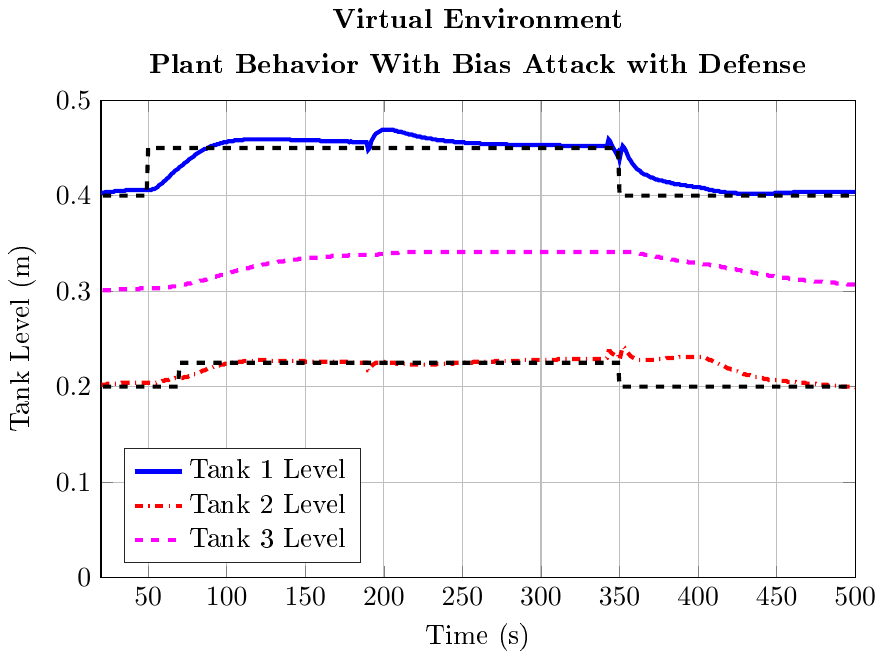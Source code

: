 % This file was created by matlab2tikz.
%
\documentclass[tikz]{standalone}
\usepackage[T1]{fontenc}
\usepackage[utf8]{inputenc}
\usepackage{pgfplots}
\usepackage{grffile}
\pgfplotsset{compat=newest}
\usetikzlibrary{plotmarks}
\usepgfplotslibrary{patchplots}
\usepackage{amsmath}

\begin{document}
\definecolor{mycolor1}{rgb}{1.0,0.0,1.0}%
%
\begin{tikzpicture}

\begin{axis}[%
width=0.79\columnwidth,
height=0.5\columnwidth,
at={(0\columnwidth,0\columnwidth)},
scale only axis,
xmin=20,
xmax=500,
xlabel={Time (s)},
xmajorgrids,
ymin=0,
ymax=0.5,
ylabel={Tank Level (m)},
ymajorgrids,
axis background/.style={fill=white},
title style={font=\bfseries,align=center},
title={Virtual Environment\\[1ex]Plant Behavior With Bias Attack with Defense},
legend style={at={(0.03,0.03)},anchor=south west,legend cell align=left,align=left,draw=white!15!black}
]
\addplot [color=blue,solid,line width=1.5pt]
  table[row sep=crcr]{%
0	0.4\\
1	0.4\\
2	0.41\\
3	0.411\\
4	0.409\\
5	0.407\\
6	0.406\\
7	0.405\\
8	0.404\\
9	0.403\\
10	0.403\\
11	0.402\\
12	0.402\\
13	0.402\\
14	0.402\\
15	0.402\\
16	0.402\\
17	0.402\\
18	0.403\\
19	0.403\\
20	0.403\\
21	0.403\\
22	0.403\\
23	0.404\\
24	0.404\\
25	0.404\\
26	0.404\\
27	0.404\\
28	0.404\\
29	0.405\\
30	0.405\\
31	0.405\\
32	0.405\\
33	0.405\\
34	0.405\\
35	0.405\\
36	0.406\\
37	0.406\\
38	0.406\\
39	0.406\\
40	0.406\\
41	0.406\\
42	0.406\\
43	0.406\\
44	0.406\\
45	0.406\\
46	0.406\\
47	0.406\\
48	0.406\\
49	0.406\\
50	0.406\\
51	0.406\\
52	0.406\\
53	0.407\\
54	0.407\\
55	0.408\\
56	0.409\\
57	0.411\\
58	0.412\\
59	0.413\\
60	0.415\\
61	0.416\\
62	0.418\\
63	0.419\\
64	0.421\\
65	0.423\\
66	0.424\\
67	0.426\\
68	0.427\\
69	0.428\\
70	0.43\\
71	0.431\\
72	0.432\\
73	0.434\\
74	0.435\\
75	0.436\\
76	0.438\\
77	0.439\\
78	0.44\\
79	0.441\\
80	0.443\\
81	0.444\\
82	0.445\\
83	0.446\\
84	0.447\\
85	0.448\\
86	0.449\\
87	0.449\\
88	0.45\\
89	0.451\\
90	0.452\\
91	0.452\\
92	0.453\\
93	0.453\\
94	0.454\\
95	0.454\\
96	0.455\\
97	0.455\\
98	0.456\\
99	0.456\\
100	0.456\\
101	0.457\\
102	0.457\\
103	0.457\\
104	0.457\\
105	0.458\\
106	0.458\\
107	0.458\\
108	0.458\\
109	0.458\\
110	0.458\\
111	0.459\\
112	0.459\\
113	0.459\\
114	0.459\\
115	0.459\\
116	0.459\\
117	0.459\\
118	0.459\\
119	0.459\\
120	0.459\\
121	0.459\\
122	0.459\\
123	0.459\\
124	0.459\\
125	0.459\\
126	0.459\\
127	0.459\\
128	0.459\\
129	0.459\\
130	0.459\\
131	0.459\\
132	0.459\\
133	0.459\\
134	0.459\\
135	0.459\\
136	0.459\\
137	0.459\\
138	0.459\\
139	0.459\\
140	0.459\\
141	0.458\\
142	0.458\\
143	0.458\\
144	0.458\\
145	0.458\\
146	0.458\\
147	0.458\\
148	0.458\\
149	0.458\\
150	0.458\\
151	0.458\\
152	0.458\\
153	0.458\\
154	0.458\\
155	0.458\\
156	0.458\\
157	0.458\\
158	0.458\\
159	0.458\\
160	0.457\\
161	0.457\\
162	0.457\\
163	0.457\\
164	0.457\\
165	0.457\\
166	0.457\\
167	0.457\\
168	0.457\\
169	0.457\\
170	0.457\\
171	0.457\\
172	0.457\\
173	0.457\\
174	0.457\\
175	0.457\\
176	0.457\\
177	0.457\\
178	0.456\\
179	0.457\\
180	0.456\\
181	0.456\\
182	0.456\\
183	0.456\\
184	0.456\\
185	0.456\\
186	0.456\\
187	0.456\\
188	0.456\\
189	0.456\\
190	0.448\\
191	0.45\\
192	0.457\\
193	0.46\\
194	0.463\\
195	0.465\\
196	0.466\\
197	0.467\\
198	0.468\\
199	0.469\\
200	0.469\\
201	0.469\\
202	0.469\\
203	0.469\\
204	0.469\\
205	0.469\\
206	0.469\\
207	0.468\\
208	0.468\\
209	0.467\\
210	0.467\\
211	0.467\\
212	0.466\\
213	0.466\\
214	0.465\\
215	0.465\\
216	0.464\\
217	0.464\\
218	0.464\\
219	0.463\\
220	0.463\\
221	0.462\\
222	0.462\\
223	0.462\\
224	0.461\\
225	0.461\\
226	0.461\\
227	0.46\\
228	0.46\\
229	0.46\\
230	0.46\\
231	0.459\\
232	0.459\\
233	0.459\\
234	0.458\\
235	0.458\\
236	0.458\\
237	0.458\\
238	0.458\\
239	0.457\\
240	0.457\\
241	0.457\\
242	0.457\\
243	0.457\\
244	0.457\\
245	0.456\\
246	0.456\\
247	0.456\\
248	0.456\\
249	0.456\\
250	0.456\\
251	0.456\\
252	0.455\\
253	0.455\\
254	0.455\\
255	0.455\\
256	0.455\\
257	0.455\\
258	0.455\\
259	0.455\\
260	0.455\\
261	0.455\\
262	0.454\\
263	0.454\\
264	0.454\\
265	0.454\\
266	0.454\\
267	0.454\\
268	0.454\\
269	0.454\\
270	0.454\\
271	0.454\\
272	0.454\\
273	0.454\\
274	0.454\\
275	0.454\\
276	0.454\\
277	0.454\\
278	0.454\\
279	0.453\\
280	0.453\\
281	0.453\\
282	0.453\\
283	0.453\\
284	0.453\\
285	0.453\\
286	0.453\\
287	0.453\\
288	0.453\\
289	0.453\\
290	0.453\\
291	0.453\\
292	0.453\\
293	0.453\\
294	0.453\\
295	0.453\\
296	0.453\\
297	0.453\\
298	0.453\\
299	0.453\\
300	0.453\\
301	0.453\\
302	0.453\\
303	0.453\\
304	0.453\\
305	0.453\\
306	0.453\\
307	0.453\\
308	0.453\\
309	0.453\\
310	0.453\\
311	0.453\\
312	0.453\\
313	0.452\\
314	0.452\\
315	0.452\\
316	0.452\\
317	0.452\\
318	0.452\\
319	0.452\\
320	0.452\\
321	0.452\\
322	0.452\\
323	0.452\\
324	0.452\\
325	0.452\\
326	0.452\\
327	0.452\\
328	0.452\\
329	0.452\\
330	0.452\\
331	0.452\\
332	0.452\\
333	0.452\\
334	0.452\\
335	0.452\\
336	0.452\\
337	0.452\\
338	0.452\\
339	0.452\\
340	0.452\\
341	0.452\\
342	0.452\\
343	0.459\\
344	0.457\\
345	0.453\\
346	0.45\\
347	0.447\\
348	0.444\\
349	0.446\\
350	0.438\\
351	0.446\\
352	0.452\\
353	0.45\\
354	0.447\\
355	0.443\\
356	0.439\\
357	0.437\\
358	0.434\\
359	0.432\\
360	0.43\\
361	0.428\\
362	0.427\\
363	0.426\\
364	0.424\\
365	0.423\\
366	0.422\\
367	0.422\\
368	0.421\\
369	0.42\\
370	0.419\\
371	0.419\\
372	0.418\\
373	0.417\\
374	0.417\\
375	0.416\\
376	0.416\\
377	0.416\\
378	0.415\\
379	0.415\\
380	0.414\\
381	0.414\\
382	0.414\\
383	0.413\\
384	0.413\\
385	0.412\\
386	0.412\\
387	0.412\\
388	0.412\\
389	0.411\\
390	0.411\\
391	0.411\\
392	0.411\\
393	0.41\\
394	0.41\\
395	0.41\\
396	0.41\\
397	0.409\\
398	0.409\\
399	0.409\\
400	0.409\\
401	0.409\\
402	0.408\\
403	0.408\\
404	0.408\\
405	0.407\\
406	0.407\\
407	0.406\\
408	0.406\\
409	0.406\\
410	0.405\\
411	0.405\\
412	0.405\\
413	0.405\\
414	0.404\\
415	0.404\\
416	0.404\\
417	0.404\\
418	0.403\\
419	0.403\\
420	0.403\\
421	0.403\\
422	0.403\\
423	0.403\\
424	0.403\\
425	0.402\\
426	0.402\\
427	0.402\\
428	0.402\\
429	0.402\\
430	0.402\\
431	0.402\\
432	0.402\\
433	0.402\\
434	0.402\\
435	0.402\\
436	0.402\\
437	0.402\\
438	0.402\\
439	0.402\\
440	0.402\\
441	0.402\\
442	0.402\\
443	0.402\\
444	0.402\\
445	0.402\\
446	0.402\\
447	0.402\\
448	0.402\\
449	0.403\\
450	0.403\\
451	0.403\\
452	0.403\\
453	0.403\\
454	0.403\\
455	0.403\\
456	0.403\\
457	0.403\\
458	0.403\\
459	0.403\\
460	0.403\\
461	0.404\\
462	0.404\\
463	0.404\\
464	0.404\\
465	0.404\\
466	0.404\\
467	0.404\\
468	0.404\\
469	0.404\\
470	0.404\\
471	0.404\\
472	0.404\\
473	0.404\\
474	0.404\\
475	0.404\\
476	0.404\\
477	0.404\\
478	0.404\\
479	0.404\\
480	0.404\\
481	0.404\\
482	0.404\\
483	0.404\\
484	0.404\\
485	0.404\\
486	0.404\\
487	0.404\\
488	0.404\\
489	0.404\\
490	0.404\\
491	0.404\\
492	0.404\\
493	0.404\\
494	0.404\\
495	0.404\\
496	0.404\\
497	0.404\\
498	0.404\\
499	0.404\\
500	0.404\\
};
\addlegendentry{Tank 1 Level};

\addplot [color=red,dashdotted,line width=1.5pt]
  table[row sep=crcr]{%
0	0.2\\
1	0.2\\
2	0.208\\
3	0.209\\
4	0.207\\
5	0.206\\
6	0.205\\
7	0.204\\
8	0.203\\
9	0.202\\
10	0.202\\
11	0.202\\
12	0.202\\
13	0.201\\
14	0.201\\
15	0.201\\
16	0.202\\
17	0.202\\
18	0.202\\
19	0.202\\
20	0.202\\
21	0.202\\
22	0.202\\
23	0.202\\
24	0.203\\
25	0.203\\
26	0.203\\
27	0.203\\
28	0.203\\
29	0.203\\
30	0.203\\
31	0.203\\
32	0.203\\
33	0.204\\
34	0.204\\
35	0.204\\
36	0.204\\
37	0.204\\
38	0.204\\
39	0.204\\
40	0.204\\
41	0.204\\
42	0.204\\
43	0.204\\
44	0.204\\
45	0.204\\
46	0.204\\
47	0.204\\
48	0.204\\
49	0.204\\
50	0.204\\
51	0.204\\
52	0.204\\
53	0.204\\
54	0.204\\
55	0.204\\
56	0.205\\
57	0.205\\
58	0.205\\
59	0.206\\
60	0.206\\
61	0.207\\
62	0.207\\
63	0.207\\
64	0.208\\
65	0.208\\
66	0.208\\
67	0.209\\
68	0.209\\
69	0.209\\
70	0.209\\
71	0.209\\
72	0.209\\
73	0.21\\
74	0.21\\
75	0.21\\
76	0.211\\
77	0.211\\
78	0.212\\
79	0.213\\
80	0.213\\
81	0.214\\
82	0.215\\
83	0.215\\
84	0.216\\
85	0.217\\
86	0.217\\
87	0.218\\
88	0.219\\
89	0.219\\
90	0.22\\
91	0.22\\
92	0.221\\
93	0.221\\
94	0.222\\
95	0.222\\
96	0.223\\
97	0.223\\
98	0.223\\
99	0.224\\
100	0.224\\
101	0.224\\
102	0.225\\
103	0.225\\
104	0.225\\
105	0.225\\
106	0.226\\
107	0.226\\
108	0.226\\
109	0.226\\
110	0.226\\
111	0.227\\
112	0.227\\
113	0.227\\
114	0.227\\
115	0.227\\
116	0.227\\
117	0.227\\
118	0.227\\
119	0.227\\
120	0.228\\
121	0.228\\
122	0.228\\
123	0.228\\
124	0.228\\
125	0.228\\
126	0.228\\
127	0.228\\
128	0.227\\
129	0.227\\
130	0.227\\
131	0.227\\
132	0.227\\
133	0.227\\
134	0.227\\
135	0.227\\
136	0.227\\
137	0.227\\
138	0.227\\
139	0.227\\
140	0.227\\
141	0.227\\
142	0.227\\
143	0.227\\
144	0.227\\
145	0.227\\
146	0.227\\
147	0.227\\
148	0.227\\
149	0.227\\
150	0.226\\
151	0.226\\
152	0.226\\
153	0.226\\
154	0.226\\
155	0.226\\
156	0.226\\
157	0.226\\
158	0.226\\
159	0.226\\
160	0.226\\
161	0.226\\
162	0.226\\
163	0.226\\
164	0.226\\
165	0.226\\
166	0.226\\
167	0.226\\
168	0.226\\
169	0.226\\
170	0.226\\
171	0.226\\
172	0.226\\
173	0.226\\
174	0.226\\
175	0.226\\
176	0.226\\
177	0.226\\
178	0.226\\
179	0.226\\
180	0.225\\
181	0.225\\
182	0.225\\
183	0.225\\
184	0.225\\
185	0.225\\
186	0.225\\
187	0.225\\
188	0.225\\
189	0.225\\
190	0.217\\
191	0.217\\
192	0.221\\
193	0.223\\
194	0.224\\
195	0.225\\
196	0.225\\
197	0.225\\
198	0.226\\
199	0.226\\
200	0.226\\
201	0.225\\
202	0.225\\
203	0.225\\
204	0.225\\
205	0.225\\
206	0.225\\
207	0.225\\
208	0.224\\
209	0.224\\
210	0.224\\
211	0.224\\
212	0.224\\
213	0.224\\
214	0.224\\
215	0.224\\
216	0.223\\
217	0.223\\
218	0.223\\
219	0.223\\
220	0.223\\
221	0.223\\
222	0.223\\
223	0.223\\
224	0.223\\
225	0.223\\
226	0.223\\
227	0.223\\
228	0.223\\
229	0.223\\
230	0.223\\
231	0.223\\
232	0.223\\
233	0.223\\
234	0.224\\
235	0.224\\
236	0.224\\
237	0.224\\
238	0.224\\
239	0.224\\
240	0.224\\
241	0.224\\
242	0.224\\
243	0.224\\
244	0.224\\
245	0.225\\
246	0.225\\
247	0.225\\
248	0.225\\
249	0.225\\
250	0.225\\
251	0.225\\
252	0.225\\
253	0.225\\
254	0.225\\
255	0.225\\
256	0.225\\
257	0.226\\
258	0.226\\
259	0.226\\
260	0.226\\
261	0.226\\
262	0.226\\
263	0.226\\
264	0.226\\
265	0.226\\
266	0.226\\
267	0.226\\
268	0.226\\
269	0.226\\
270	0.226\\
271	0.227\\
272	0.227\\
273	0.227\\
274	0.227\\
275	0.227\\
276	0.227\\
277	0.227\\
278	0.227\\
279	0.227\\
280	0.227\\
281	0.227\\
282	0.227\\
283	0.227\\
284	0.227\\
285	0.227\\
286	0.227\\
287	0.227\\
288	0.228\\
289	0.228\\
290	0.228\\
291	0.228\\
292	0.228\\
293	0.228\\
294	0.228\\
295	0.228\\
296	0.228\\
297	0.228\\
298	0.228\\
299	0.228\\
300	0.228\\
301	0.228\\
302	0.228\\
303	0.228\\
304	0.228\\
305	0.228\\
306	0.228\\
307	0.228\\
308	0.228\\
309	0.228\\
310	0.228\\
311	0.229\\
312	0.229\\
313	0.229\\
314	0.229\\
315	0.229\\
316	0.229\\
317	0.229\\
318	0.229\\
319	0.229\\
320	0.229\\
321	0.229\\
322	0.229\\
323	0.229\\
324	0.229\\
325	0.229\\
326	0.229\\
327	0.229\\
328	0.229\\
329	0.229\\
330	0.229\\
331	0.229\\
332	0.229\\
333	0.229\\
334	0.229\\
335	0.229\\
336	0.229\\
337	0.229\\
338	0.229\\
339	0.229\\
340	0.229\\
341	0.229\\
342	0.23\\
343	0.237\\
344	0.237\\
345	0.235\\
346	0.234\\
347	0.233\\
348	0.232\\
349	0.234\\
350	0.228\\
351	0.235\\
352	0.242\\
353	0.241\\
354	0.238\\
355	0.236\\
356	0.234\\
357	0.232\\
358	0.231\\
359	0.23\\
360	0.229\\
361	0.229\\
362	0.228\\
363	0.228\\
364	0.228\\
365	0.228\\
366	0.228\\
367	0.228\\
368	0.228\\
369	0.228\\
370	0.228\\
371	0.228\\
372	0.228\\
373	0.228\\
374	0.229\\
375	0.229\\
376	0.229\\
377	0.229\\
378	0.229\\
379	0.229\\
380	0.23\\
381	0.23\\
382	0.23\\
383	0.23\\
384	0.23\\
385	0.23\\
386	0.23\\
387	0.23\\
388	0.231\\
389	0.231\\
390	0.231\\
391	0.231\\
392	0.231\\
393	0.231\\
394	0.231\\
395	0.231\\
396	0.231\\
397	0.231\\
398	0.231\\
399	0.231\\
400	0.231\\
401	0.231\\
402	0.231\\
403	0.231\\
404	0.23\\
405	0.23\\
406	0.229\\
407	0.228\\
408	0.228\\
409	0.227\\
410	0.226\\
411	0.225\\
412	0.225\\
413	0.224\\
414	0.223\\
415	0.222\\
416	0.222\\
417	0.221\\
418	0.22\\
419	0.219\\
420	0.219\\
421	0.218\\
422	0.218\\
423	0.217\\
424	0.216\\
425	0.216\\
426	0.215\\
427	0.214\\
428	0.214\\
429	0.213\\
430	0.213\\
431	0.212\\
432	0.212\\
433	0.212\\
434	0.211\\
435	0.211\\
436	0.21\\
437	0.21\\
438	0.21\\
439	0.209\\
440	0.209\\
441	0.209\\
442	0.208\\
443	0.208\\
444	0.208\\
445	0.207\\
446	0.207\\
447	0.207\\
448	0.207\\
449	0.207\\
450	0.207\\
451	0.206\\
452	0.206\\
453	0.206\\
454	0.206\\
455	0.206\\
456	0.206\\
457	0.205\\
458	0.205\\
459	0.205\\
460	0.205\\
461	0.205\\
462	0.205\\
463	0.204\\
464	0.204\\
465	0.204\\
466	0.204\\
467	0.204\\
468	0.204\\
469	0.203\\
470	0.203\\
471	0.203\\
472	0.203\\
473	0.203\\
474	0.203\\
475	0.203\\
476	0.202\\
477	0.202\\
478	0.202\\
479	0.202\\
480	0.202\\
481	0.202\\
482	0.202\\
483	0.201\\
484	0.201\\
485	0.201\\
486	0.201\\
487	0.201\\
488	0.201\\
489	0.201\\
490	0.201\\
491	0.2\\
492	0.2\\
493	0.2\\
494	0.2\\
495	0.2\\
496	0.2\\
497	0.2\\
498	0.2\\
499	0.2\\
500	0.199\\
};
\addlegendentry{Tank 2 Level};

\addplot [color=mycolor1,dashed,line width=1.5pt]
  table[row sep=crcr]{%
0	0.3\\
1	0.3\\
2	0.3\\
3	0.3\\
4	0.301\\
5	0.301\\
6	0.301\\
7	0.301\\
8	0.301\\
9	0.301\\
10	0.301\\
11	0.301\\
12	0.301\\
13	0.301\\
14	0.301\\
15	0.301\\
16	0.301\\
17	0.301\\
18	0.301\\
19	0.301\\
20	0.301\\
21	0.301\\
22	0.301\\
23	0.301\\
24	0.301\\
25	0.301\\
26	0.301\\
27	0.301\\
28	0.302\\
29	0.302\\
30	0.302\\
31	0.302\\
32	0.302\\
33	0.302\\
34	0.302\\
35	0.302\\
36	0.302\\
37	0.302\\
38	0.302\\
39	0.302\\
40	0.302\\
41	0.302\\
42	0.302\\
43	0.302\\
44	0.302\\
45	0.303\\
46	0.303\\
47	0.303\\
48	0.303\\
49	0.303\\
50	0.303\\
51	0.303\\
52	0.303\\
53	0.303\\
54	0.303\\
55	0.303\\
56	0.303\\
57	0.303\\
58	0.303\\
59	0.303\\
60	0.304\\
61	0.304\\
62	0.304\\
63	0.304\\
64	0.304\\
65	0.305\\
66	0.305\\
67	0.305\\
68	0.305\\
69	0.306\\
70	0.306\\
71	0.306\\
72	0.307\\
73	0.307\\
74	0.307\\
75	0.308\\
76	0.308\\
77	0.308\\
78	0.309\\
79	0.309\\
80	0.309\\
81	0.31\\
82	0.31\\
83	0.311\\
84	0.311\\
85	0.311\\
86	0.312\\
87	0.312\\
88	0.313\\
89	0.313\\
90	0.314\\
91	0.314\\
92	0.315\\
93	0.315\\
94	0.316\\
95	0.316\\
96	0.317\\
97	0.317\\
98	0.317\\
99	0.318\\
100	0.318\\
101	0.319\\
102	0.319\\
103	0.32\\
104	0.32\\
105	0.321\\
106	0.321\\
107	0.322\\
108	0.322\\
109	0.322\\
110	0.323\\
111	0.323\\
112	0.324\\
113	0.324\\
114	0.324\\
115	0.325\\
116	0.325\\
117	0.326\\
118	0.326\\
119	0.326\\
120	0.327\\
121	0.327\\
122	0.327\\
123	0.328\\
124	0.328\\
125	0.328\\
126	0.329\\
127	0.329\\
128	0.329\\
129	0.33\\
130	0.33\\
131	0.33\\
132	0.33\\
133	0.331\\
134	0.331\\
135	0.331\\
136	0.331\\
137	0.332\\
138	0.332\\
139	0.332\\
140	0.332\\
141	0.333\\
142	0.333\\
143	0.333\\
144	0.333\\
145	0.333\\
146	0.334\\
147	0.334\\
148	0.334\\
149	0.334\\
150	0.334\\
151	0.334\\
152	0.335\\
153	0.335\\
154	0.335\\
155	0.335\\
156	0.335\\
157	0.335\\
158	0.335\\
159	0.336\\
160	0.336\\
161	0.336\\
162	0.336\\
163	0.336\\
164	0.336\\
165	0.336\\
166	0.336\\
167	0.337\\
168	0.337\\
169	0.337\\
170	0.337\\
171	0.337\\
172	0.337\\
173	0.337\\
174	0.337\\
175	0.337\\
176	0.337\\
177	0.337\\
178	0.338\\
179	0.338\\
180	0.338\\
181	0.338\\
182	0.338\\
183	0.338\\
184	0.338\\
185	0.338\\
186	0.338\\
187	0.338\\
188	0.338\\
189	0.338\\
190	0.338\\
191	0.338\\
192	0.338\\
193	0.338\\
194	0.338\\
195	0.338\\
196	0.338\\
197	0.339\\
198	0.339\\
199	0.339\\
200	0.339\\
201	0.339\\
202	0.339\\
203	0.34\\
204	0.34\\
205	0.34\\
206	0.34\\
207	0.34\\
208	0.34\\
209	0.34\\
210	0.341\\
211	0.341\\
212	0.341\\
213	0.341\\
214	0.341\\
215	0.341\\
216	0.341\\
217	0.341\\
218	0.341\\
219	0.341\\
220	0.341\\
221	0.341\\
222	0.341\\
223	0.341\\
224	0.341\\
225	0.341\\
226	0.341\\
227	0.341\\
228	0.341\\
229	0.341\\
230	0.341\\
231	0.341\\
232	0.341\\
233	0.341\\
234	0.341\\
235	0.341\\
236	0.341\\
237	0.341\\
238	0.341\\
239	0.341\\
240	0.341\\
241	0.341\\
242	0.341\\
243	0.341\\
244	0.341\\
245	0.341\\
246	0.341\\
247	0.341\\
248	0.341\\
249	0.341\\
250	0.341\\
251	0.341\\
252	0.341\\
253	0.341\\
254	0.341\\
255	0.341\\
256	0.341\\
257	0.341\\
258	0.341\\
259	0.341\\
260	0.341\\
261	0.341\\
262	0.341\\
263	0.341\\
264	0.341\\
265	0.341\\
266	0.341\\
267	0.341\\
268	0.341\\
269	0.341\\
270	0.341\\
271	0.341\\
272	0.341\\
273	0.341\\
274	0.341\\
275	0.341\\
276	0.341\\
277	0.341\\
278	0.341\\
279	0.341\\
280	0.341\\
281	0.341\\
282	0.341\\
283	0.341\\
284	0.341\\
285	0.341\\
286	0.341\\
287	0.341\\
288	0.341\\
289	0.341\\
290	0.341\\
291	0.341\\
292	0.341\\
293	0.341\\
294	0.341\\
295	0.341\\
296	0.341\\
297	0.341\\
298	0.341\\
299	0.341\\
300	0.341\\
301	0.341\\
302	0.341\\
303	0.341\\
304	0.341\\
305	0.341\\
306	0.341\\
307	0.341\\
308	0.341\\
309	0.341\\
310	0.341\\
311	0.341\\
312	0.341\\
313	0.341\\
314	0.341\\
315	0.341\\
316	0.341\\
317	0.341\\
318	0.341\\
319	0.341\\
320	0.341\\
321	0.341\\
322	0.341\\
323	0.341\\
324	0.341\\
325	0.341\\
326	0.341\\
327	0.341\\
328	0.341\\
329	0.341\\
330	0.341\\
331	0.341\\
332	0.341\\
333	0.341\\
334	0.341\\
335	0.341\\
336	0.341\\
337	0.341\\
338	0.341\\
339	0.341\\
340	0.341\\
341	0.341\\
342	0.341\\
343	0.341\\
344	0.341\\
345	0.341\\
346	0.341\\
347	0.341\\
348	0.341\\
349	0.341\\
350	0.341\\
351	0.341\\
352	0.341\\
353	0.341\\
354	0.341\\
355	0.341\\
356	0.341\\
357	0.341\\
358	0.341\\
359	0.34\\
360	0.34\\
361	0.34\\
362	0.34\\
363	0.339\\
364	0.339\\
365	0.339\\
366	0.338\\
367	0.338\\
368	0.338\\
369	0.338\\
370	0.337\\
371	0.337\\
372	0.337\\
373	0.336\\
374	0.336\\
375	0.336\\
376	0.335\\
377	0.335\\
378	0.335\\
379	0.334\\
380	0.334\\
381	0.334\\
382	0.334\\
383	0.333\\
384	0.333\\
385	0.333\\
386	0.332\\
387	0.332\\
388	0.332\\
389	0.332\\
390	0.331\\
391	0.331\\
392	0.331\\
393	0.331\\
394	0.33\\
395	0.33\\
396	0.33\\
397	0.33\\
398	0.33\\
399	0.329\\
400	0.329\\
401	0.329\\
402	0.329\\
403	0.328\\
404	0.328\\
405	0.328\\
406	0.328\\
407	0.328\\
408	0.327\\
409	0.327\\
410	0.327\\
411	0.326\\
412	0.326\\
413	0.326\\
414	0.326\\
415	0.325\\
416	0.325\\
417	0.325\\
418	0.324\\
419	0.324\\
420	0.324\\
421	0.324\\
422	0.323\\
423	0.323\\
424	0.323\\
425	0.322\\
426	0.322\\
427	0.322\\
428	0.321\\
429	0.321\\
430	0.321\\
431	0.32\\
432	0.32\\
433	0.32\\
434	0.32\\
435	0.319\\
436	0.319\\
437	0.319\\
438	0.318\\
439	0.318\\
440	0.318\\
441	0.317\\
442	0.317\\
443	0.317\\
444	0.317\\
445	0.316\\
446	0.316\\
447	0.316\\
448	0.316\\
449	0.315\\
450	0.315\\
451	0.315\\
452	0.315\\
453	0.314\\
454	0.314\\
455	0.314\\
456	0.314\\
457	0.314\\
458	0.313\\
459	0.313\\
460	0.313\\
461	0.313\\
462	0.313\\
463	0.312\\
464	0.312\\
465	0.312\\
466	0.312\\
467	0.312\\
468	0.311\\
469	0.311\\
470	0.311\\
471	0.311\\
472	0.311\\
473	0.311\\
474	0.31\\
475	0.31\\
476	0.31\\
477	0.31\\
478	0.31\\
479	0.31\\
480	0.309\\
481	0.309\\
482	0.309\\
483	0.309\\
484	0.309\\
485	0.309\\
486	0.309\\
487	0.309\\
488	0.308\\
489	0.308\\
490	0.308\\
491	0.308\\
492	0.308\\
493	0.308\\
494	0.308\\
495	0.307\\
496	0.307\\
497	0.307\\
498	0.307\\
499	0.307\\
500	0.307\\
};
\addlegendentry{Tank 3 Level};

\addplot [color=black,dashed,line width=1.5pt,forget plot]
  table[row sep=crcr]{%
0	0.4\\
1	0.4\\
2	0.4\\
3	0.4\\
4	0.4\\
5	0.4\\
6	0.4\\
7	0.4\\
8	0.4\\
9	0.4\\
10	0.4\\
11	0.4\\
12	0.4\\
13	0.4\\
14	0.4\\
15	0.4\\
16	0.4\\
17	0.4\\
18	0.4\\
19	0.4\\
20	0.4\\
21	0.4\\
22	0.4\\
23	0.4\\
24	0.4\\
25	0.4\\
26	0.4\\
27	0.4\\
28	0.4\\
29	0.4\\
30	0.4\\
31	0.4\\
32	0.4\\
33	0.4\\
34	0.4\\
35	0.4\\
36	0.4\\
37	0.4\\
38	0.4\\
39	0.4\\
40	0.4\\
41	0.4\\
42	0.4\\
43	0.4\\
44	0.4\\
45	0.4\\
46	0.4\\
47	0.4\\
48	0.4\\
49	0.4\\
50	0.45\\
51	0.45\\
52	0.45\\
53	0.45\\
54	0.45\\
55	0.45\\
56	0.45\\
57	0.45\\
58	0.45\\
59	0.45\\
60	0.45\\
61	0.45\\
62	0.45\\
63	0.45\\
64	0.45\\
65	0.45\\
66	0.45\\
67	0.45\\
68	0.45\\
69	0.45\\
70	0.45\\
71	0.45\\
72	0.45\\
73	0.45\\
74	0.45\\
75	0.45\\
76	0.45\\
77	0.45\\
78	0.45\\
79	0.45\\
80	0.45\\
81	0.45\\
82	0.45\\
83	0.45\\
84	0.45\\
85	0.45\\
86	0.45\\
87	0.45\\
88	0.45\\
89	0.45\\
90	0.45\\
91	0.45\\
92	0.45\\
93	0.45\\
94	0.45\\
95	0.45\\
96	0.45\\
97	0.45\\
98	0.45\\
99	0.45\\
100	0.45\\
101	0.45\\
102	0.45\\
103	0.45\\
104	0.45\\
105	0.45\\
106	0.45\\
107	0.45\\
108	0.45\\
109	0.45\\
110	0.45\\
111	0.45\\
112	0.45\\
113	0.45\\
114	0.45\\
115	0.45\\
116	0.45\\
117	0.45\\
118	0.45\\
119	0.45\\
120	0.45\\
121	0.45\\
122	0.45\\
123	0.45\\
124	0.45\\
125	0.45\\
126	0.45\\
127	0.45\\
128	0.45\\
129	0.45\\
130	0.45\\
131	0.45\\
132	0.45\\
133	0.45\\
134	0.45\\
135	0.45\\
136	0.45\\
137	0.45\\
138	0.45\\
139	0.45\\
140	0.45\\
141	0.45\\
142	0.45\\
143	0.45\\
144	0.45\\
145	0.45\\
146	0.45\\
147	0.45\\
148	0.45\\
149	0.45\\
150	0.45\\
151	0.45\\
152	0.45\\
153	0.45\\
154	0.45\\
155	0.45\\
156	0.45\\
157	0.45\\
158	0.45\\
159	0.45\\
160	0.45\\
161	0.45\\
162	0.45\\
163	0.45\\
164	0.45\\
165	0.45\\
166	0.45\\
167	0.45\\
168	0.45\\
169	0.45\\
170	0.45\\
171	0.45\\
172	0.45\\
173	0.45\\
174	0.45\\
175	0.45\\
176	0.45\\
177	0.45\\
178	0.45\\
179	0.45\\
180	0.45\\
181	0.45\\
182	0.45\\
183	0.45\\
184	0.45\\
185	0.45\\
186	0.45\\
187	0.45\\
188	0.45\\
189	0.45\\
190	0.45\\
191	0.45\\
192	0.45\\
193	0.45\\
194	0.45\\
195	0.45\\
196	0.45\\
197	0.45\\
198	0.45\\
199	0.45\\
200	0.45\\
201	0.45\\
202	0.45\\
203	0.45\\
204	0.45\\
205	0.45\\
206	0.45\\
207	0.45\\
208	0.45\\
209	0.45\\
210	0.45\\
211	0.45\\
212	0.45\\
213	0.45\\
214	0.45\\
215	0.45\\
216	0.45\\
217	0.45\\
218	0.45\\
219	0.45\\
220	0.45\\
221	0.45\\
222	0.45\\
223	0.45\\
224	0.45\\
225	0.45\\
226	0.45\\
227	0.45\\
228	0.45\\
229	0.45\\
230	0.45\\
231	0.45\\
232	0.45\\
233	0.45\\
234	0.45\\
235	0.45\\
236	0.45\\
237	0.45\\
238	0.45\\
239	0.45\\
240	0.45\\
241	0.45\\
242	0.45\\
243	0.45\\
244	0.45\\
245	0.45\\
246	0.45\\
247	0.45\\
248	0.45\\
249	0.45\\
250	0.45\\
251	0.45\\
252	0.45\\
253	0.45\\
254	0.45\\
255	0.45\\
256	0.45\\
257	0.45\\
258	0.45\\
259	0.45\\
260	0.45\\
261	0.45\\
262	0.45\\
263	0.45\\
264	0.45\\
265	0.45\\
266	0.45\\
267	0.45\\
268	0.45\\
269	0.45\\
270	0.45\\
271	0.45\\
272	0.45\\
273	0.45\\
274	0.45\\
275	0.45\\
276	0.45\\
277	0.45\\
278	0.45\\
279	0.45\\
280	0.45\\
281	0.45\\
282	0.45\\
283	0.45\\
284	0.45\\
285	0.45\\
286	0.45\\
287	0.45\\
288	0.45\\
289	0.45\\
290	0.45\\
291	0.45\\
292	0.45\\
293	0.45\\
294	0.45\\
295	0.45\\
296	0.45\\
297	0.45\\
298	0.45\\
299	0.45\\
300	0.45\\
301	0.45\\
302	0.45\\
303	0.45\\
304	0.45\\
305	0.45\\
306	0.45\\
307	0.45\\
308	0.45\\
309	0.45\\
310	0.45\\
311	0.45\\
312	0.45\\
313	0.45\\
314	0.45\\
315	0.45\\
316	0.45\\
317	0.45\\
318	0.45\\
319	0.45\\
320	0.45\\
321	0.45\\
322	0.45\\
323	0.45\\
324	0.45\\
325	0.45\\
326	0.45\\
327	0.45\\
328	0.45\\
329	0.45\\
330	0.45\\
331	0.45\\
332	0.45\\
333	0.45\\
334	0.45\\
335	0.45\\
336	0.45\\
337	0.45\\
338	0.45\\
339	0.45\\
340	0.45\\
341	0.45\\
342	0.45\\
343	0.45\\
344	0.45\\
345	0.45\\
346	0.45\\
347	0.45\\
348	0.45\\
349	0.45\\
350	0.4\\
351	0.4\\
352	0.4\\
353	0.4\\
354	0.4\\
355	0.4\\
356	0.4\\
357	0.4\\
358	0.4\\
359	0.4\\
360	0.4\\
361	0.4\\
362	0.4\\
363	0.4\\
364	0.4\\
365	0.4\\
366	0.4\\
367	0.4\\
368	0.4\\
369	0.4\\
370	0.4\\
371	0.4\\
372	0.4\\
373	0.4\\
374	0.4\\
375	0.4\\
376	0.4\\
377	0.4\\
378	0.4\\
379	0.4\\
380	0.4\\
381	0.4\\
382	0.4\\
383	0.4\\
384	0.4\\
385	0.4\\
386	0.4\\
387	0.4\\
388	0.4\\
389	0.4\\
390	0.4\\
391	0.4\\
392	0.4\\
393	0.4\\
394	0.4\\
395	0.4\\
396	0.4\\
397	0.4\\
398	0.4\\
399	0.4\\
400	0.4\\
401	0.4\\
402	0.4\\
403	0.4\\
404	0.4\\
405	0.4\\
406	0.4\\
407	0.4\\
408	0.4\\
409	0.4\\
410	0.4\\
411	0.4\\
412	0.4\\
413	0.4\\
414	0.4\\
415	0.4\\
416	0.4\\
417	0.4\\
418	0.4\\
419	0.4\\
420	0.4\\
421	0.4\\
422	0.4\\
423	0.4\\
424	0.4\\
425	0.4\\
426	0.4\\
427	0.4\\
428	0.4\\
429	0.4\\
430	0.4\\
431	0.4\\
432	0.4\\
433	0.4\\
434	0.4\\
435	0.4\\
436	0.4\\
437	0.4\\
438	0.4\\
439	0.4\\
440	0.4\\
441	0.4\\
442	0.4\\
443	0.4\\
444	0.4\\
445	0.4\\
446	0.4\\
447	0.4\\
448	0.4\\
449	0.4\\
450	0.4\\
451	0.4\\
452	0.4\\
453	0.4\\
454	0.4\\
455	0.4\\
456	0.4\\
457	0.4\\
458	0.4\\
459	0.4\\
460	0.4\\
461	0.4\\
462	0.4\\
463	0.4\\
464	0.4\\
465	0.4\\
466	0.4\\
467	0.4\\
468	0.4\\
469	0.4\\
470	0.4\\
471	0.4\\
472	0.4\\
473	0.4\\
474	0.4\\
475	0.4\\
476	0.4\\
477	0.4\\
478	0.4\\
479	0.4\\
480	0.4\\
481	0.4\\
482	0.4\\
483	0.4\\
484	0.4\\
485	0.4\\
486	0.4\\
487	0.4\\
488	0.4\\
489	0.4\\
490	0.4\\
491	0.4\\
492	0.4\\
493	0.4\\
494	0.4\\
495	0.4\\
496	0.4\\
497	0.4\\
498	0.4\\
499	0.4\\
500	0.4\\
};
\addplot [color=black,dashed,line width=1.5pt,forget plot]
  table[row sep=crcr]{%
0	0.2\\
1	0.2\\
2	0.2\\
3	0.2\\
4	0.2\\
5	0.2\\
6	0.2\\
7	0.2\\
8	0.2\\
9	0.2\\
10	0.2\\
11	0.2\\
12	0.2\\
13	0.2\\
14	0.2\\
15	0.2\\
16	0.2\\
17	0.2\\
18	0.2\\
19	0.2\\
20	0.2\\
21	0.2\\
22	0.2\\
23	0.2\\
24	0.2\\
25	0.2\\
26	0.2\\
27	0.2\\
28	0.2\\
29	0.2\\
30	0.2\\
31	0.2\\
32	0.2\\
33	0.2\\
34	0.2\\
35	0.2\\
36	0.2\\
37	0.2\\
38	0.2\\
39	0.2\\
40	0.2\\
41	0.2\\
42	0.2\\
43	0.2\\
44	0.2\\
45	0.2\\
46	0.2\\
47	0.2\\
48	0.2\\
49	0.2\\
50	0.2\\
51	0.2\\
52	0.2\\
53	0.2\\
54	0.2\\
55	0.2\\
56	0.2\\
57	0.2\\
58	0.2\\
59	0.2\\
60	0.2\\
61	0.2\\
62	0.2\\
63	0.2\\
64	0.2\\
65	0.2\\
66	0.2\\
67	0.2\\
68	0.2\\
69	0.2\\
70	0.225\\
71	0.225\\
72	0.225\\
73	0.225\\
74	0.225\\
75	0.225\\
76	0.225\\
77	0.225\\
78	0.225\\
79	0.225\\
80	0.225\\
81	0.225\\
82	0.225\\
83	0.225\\
84	0.225\\
85	0.225\\
86	0.225\\
87	0.225\\
88	0.225\\
89	0.225\\
90	0.225\\
91	0.225\\
92	0.225\\
93	0.225\\
94	0.225\\
95	0.225\\
96	0.225\\
97	0.225\\
98	0.225\\
99	0.225\\
100	0.225\\
101	0.225\\
102	0.225\\
103	0.225\\
104	0.225\\
105	0.225\\
106	0.225\\
107	0.225\\
108	0.225\\
109	0.225\\
110	0.225\\
111	0.225\\
112	0.225\\
113	0.225\\
114	0.225\\
115	0.225\\
116	0.225\\
117	0.225\\
118	0.225\\
119	0.225\\
120	0.225\\
121	0.225\\
122	0.225\\
123	0.225\\
124	0.225\\
125	0.225\\
126	0.225\\
127	0.225\\
128	0.225\\
129	0.225\\
130	0.225\\
131	0.225\\
132	0.225\\
133	0.225\\
134	0.225\\
135	0.225\\
136	0.225\\
137	0.225\\
138	0.225\\
139	0.225\\
140	0.225\\
141	0.225\\
142	0.225\\
143	0.225\\
144	0.225\\
145	0.225\\
146	0.225\\
147	0.225\\
148	0.225\\
149	0.225\\
150	0.225\\
151	0.225\\
152	0.225\\
153	0.225\\
154	0.225\\
155	0.225\\
156	0.225\\
157	0.225\\
158	0.225\\
159	0.225\\
160	0.225\\
161	0.225\\
162	0.225\\
163	0.225\\
164	0.225\\
165	0.225\\
166	0.225\\
167	0.225\\
168	0.225\\
169	0.225\\
170	0.225\\
171	0.225\\
172	0.225\\
173	0.225\\
174	0.225\\
175	0.225\\
176	0.225\\
177	0.225\\
178	0.225\\
179	0.225\\
180	0.225\\
181	0.225\\
182	0.225\\
183	0.225\\
184	0.225\\
185	0.225\\
186	0.225\\
187	0.225\\
188	0.225\\
189	0.225\\
190	0.225\\
191	0.225\\
192	0.225\\
193	0.225\\
194	0.225\\
195	0.225\\
196	0.225\\
197	0.225\\
198	0.225\\
199	0.225\\
200	0.225\\
201	0.225\\
202	0.225\\
203	0.225\\
204	0.225\\
205	0.225\\
206	0.225\\
207	0.225\\
208	0.225\\
209	0.225\\
210	0.225\\
211	0.225\\
212	0.225\\
213	0.225\\
214	0.225\\
215	0.225\\
216	0.225\\
217	0.225\\
218	0.225\\
219	0.225\\
220	0.225\\
221	0.225\\
222	0.225\\
223	0.225\\
224	0.225\\
225	0.225\\
226	0.225\\
227	0.225\\
228	0.225\\
229	0.225\\
230	0.225\\
231	0.225\\
232	0.225\\
233	0.225\\
234	0.225\\
235	0.225\\
236	0.225\\
237	0.225\\
238	0.225\\
239	0.225\\
240	0.225\\
241	0.225\\
242	0.225\\
243	0.225\\
244	0.225\\
245	0.225\\
246	0.225\\
247	0.225\\
248	0.225\\
249	0.225\\
250	0.225\\
251	0.225\\
252	0.225\\
253	0.225\\
254	0.225\\
255	0.225\\
256	0.225\\
257	0.225\\
258	0.225\\
259	0.225\\
260	0.225\\
261	0.225\\
262	0.225\\
263	0.225\\
264	0.225\\
265	0.225\\
266	0.225\\
267	0.225\\
268	0.225\\
269	0.225\\
270	0.225\\
271	0.225\\
272	0.225\\
273	0.225\\
274	0.225\\
275	0.225\\
276	0.225\\
277	0.225\\
278	0.225\\
279	0.225\\
280	0.225\\
281	0.225\\
282	0.225\\
283	0.225\\
284	0.225\\
285	0.225\\
286	0.225\\
287	0.225\\
288	0.225\\
289	0.225\\
290	0.225\\
291	0.225\\
292	0.225\\
293	0.225\\
294	0.225\\
295	0.225\\
296	0.225\\
297	0.225\\
298	0.225\\
299	0.225\\
300	0.225\\
301	0.225\\
302	0.225\\
303	0.225\\
304	0.225\\
305	0.225\\
306	0.225\\
307	0.225\\
308	0.225\\
309	0.225\\
310	0.225\\
311	0.225\\
312	0.225\\
313	0.225\\
314	0.225\\
315	0.225\\
316	0.225\\
317	0.225\\
318	0.225\\
319	0.225\\
320	0.225\\
321	0.225\\
322	0.225\\
323	0.225\\
324	0.225\\
325	0.225\\
326	0.225\\
327	0.225\\
328	0.225\\
329	0.225\\
330	0.225\\
331	0.225\\
332	0.225\\
333	0.225\\
334	0.225\\
335	0.225\\
336	0.225\\
337	0.225\\
338	0.225\\
339	0.225\\
340	0.225\\
341	0.225\\
342	0.225\\
343	0.225\\
344	0.225\\
345	0.225\\
346	0.225\\
347	0.225\\
348	0.225\\
349	0.225\\
350	0.2\\
351	0.2\\
352	0.2\\
353	0.2\\
354	0.2\\
355	0.2\\
356	0.2\\
357	0.2\\
358	0.2\\
359	0.2\\
360	0.2\\
361	0.2\\
362	0.2\\
363	0.2\\
364	0.2\\
365	0.2\\
366	0.2\\
367	0.2\\
368	0.2\\
369	0.2\\
370	0.2\\
371	0.2\\
372	0.2\\
373	0.2\\
374	0.2\\
375	0.2\\
376	0.2\\
377	0.2\\
378	0.2\\
379	0.2\\
380	0.2\\
381	0.2\\
382	0.2\\
383	0.2\\
384	0.2\\
385	0.2\\
386	0.2\\
387	0.2\\
388	0.2\\
389	0.2\\
390	0.2\\
391	0.2\\
392	0.2\\
393	0.2\\
394	0.2\\
395	0.2\\
396	0.2\\
397	0.2\\
398	0.2\\
399	0.2\\
400	0.2\\
401	0.2\\
402	0.2\\
403	0.2\\
404	0.2\\
405	0.2\\
406	0.2\\
407	0.2\\
408	0.2\\
409	0.2\\
410	0.2\\
411	0.2\\
412	0.2\\
413	0.2\\
414	0.2\\
415	0.2\\
416	0.2\\
417	0.2\\
418	0.2\\
419	0.2\\
420	0.2\\
421	0.2\\
422	0.2\\
423	0.2\\
424	0.2\\
425	0.2\\
426	0.2\\
427	0.2\\
428	0.2\\
429	0.2\\
430	0.2\\
431	0.2\\
432	0.2\\
433	0.2\\
434	0.2\\
435	0.2\\
436	0.2\\
437	0.2\\
438	0.2\\
439	0.2\\
440	0.2\\
441	0.2\\
442	0.2\\
443	0.2\\
444	0.2\\
445	0.2\\
446	0.2\\
447	0.2\\
448	0.2\\
449	0.2\\
450	0.2\\
451	0.2\\
452	0.2\\
453	0.2\\
454	0.2\\
455	0.2\\
456	0.2\\
457	0.2\\
458	0.2\\
459	0.2\\
460	0.2\\
461	0.2\\
462	0.2\\
463	0.2\\
464	0.2\\
465	0.2\\
466	0.2\\
467	0.2\\
468	0.2\\
469	0.2\\
470	0.2\\
471	0.2\\
472	0.2\\
473	0.2\\
474	0.2\\
475	0.2\\
476	0.2\\
477	0.2\\
478	0.2\\
479	0.2\\
480	0.2\\
481	0.2\\
482	0.2\\
483	0.2\\
484	0.2\\
485	0.2\\
486	0.2\\
487	0.2\\
488	0.2\\
489	0.2\\
490	0.2\\
491	0.2\\
492	0.2\\
493	0.2\\
494	0.2\\
495	0.2\\
496	0.2\\
497	0.2\\
498	0.2\\
499	0.2\\
500	0.2\\
};
\end{axis}
\end{tikzpicture}%
\end{document}